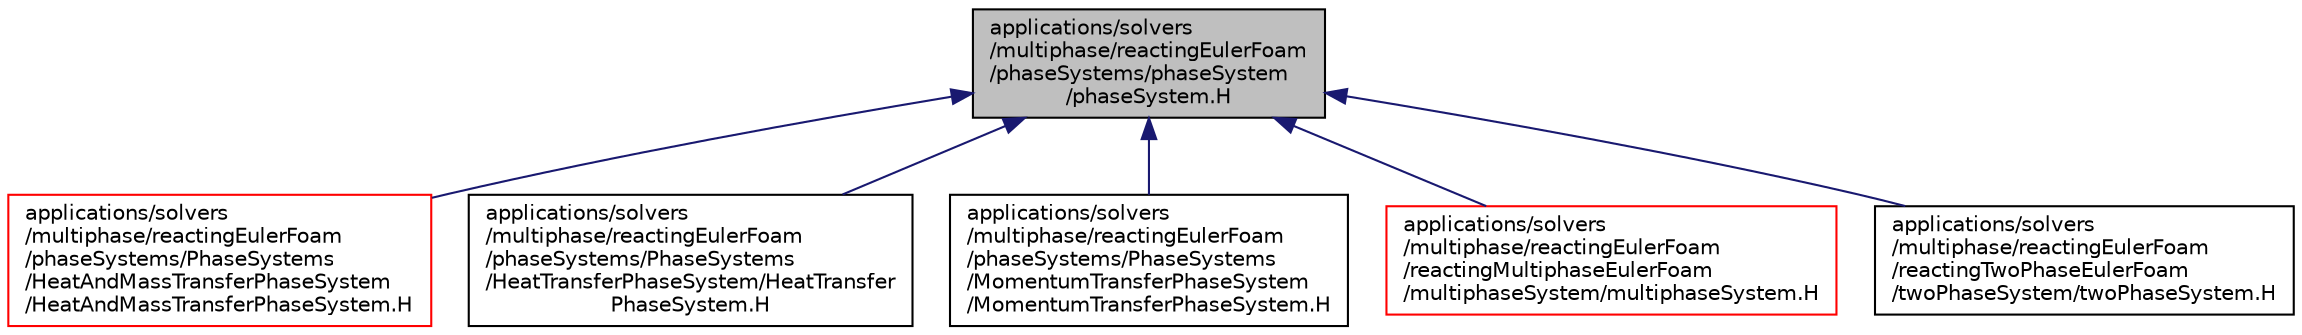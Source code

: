 digraph "applications/solvers/multiphase/reactingEulerFoam/phaseSystems/phaseSystem/phaseSystem.H"
{
  bgcolor="transparent";
  edge [fontname="Helvetica",fontsize="10",labelfontname="Helvetica",labelfontsize="10"];
  node [fontname="Helvetica",fontsize="10",shape=record];
  Node1 [label="applications/solvers\l/multiphase/reactingEulerFoam\l/phaseSystems/phaseSystem\l/phaseSystem.H",height=0.2,width=0.4,color="black", fillcolor="grey75", style="filled", fontcolor="black"];
  Node1 -> Node2 [dir="back",color="midnightblue",fontsize="10",style="solid",fontname="Helvetica"];
  Node2 [label="applications/solvers\l/multiphase/reactingEulerFoam\l/phaseSystems/PhaseSystems\l/HeatAndMassTransferPhaseSystem\l/HeatAndMassTransferPhaseSystem.H",height=0.2,width=0.4,color="red",URL="$a03801.html"];
  Node1 -> Node3 [dir="back",color="midnightblue",fontsize="10",style="solid",fontname="Helvetica"];
  Node3 [label="applications/solvers\l/multiphase/reactingEulerFoam\l/phaseSystems/PhaseSystems\l/HeatTransferPhaseSystem/HeatTransfer\lPhaseSystem.H",height=0.2,width=0.4,color="black",URL="$a03803.html"];
  Node1 -> Node4 [dir="back",color="midnightblue",fontsize="10",style="solid",fontname="Helvetica"];
  Node4 [label="applications/solvers\l/multiphase/reactingEulerFoam\l/phaseSystems/PhaseSystems\l/MomentumTransferPhaseSystem\l/MomentumTransferPhaseSystem.H",height=0.2,width=0.4,color="black",URL="$a03807.html"];
  Node1 -> Node5 [dir="back",color="midnightblue",fontsize="10",style="solid",fontname="Helvetica"];
  Node5 [label="applications/solvers\l/multiphase/reactingEulerFoam\l/reactingMultiphaseEulerFoam\l/multiphaseSystem/multiphaseSystem.H",height=0.2,width=0.4,color="red",URL="$a03515.html"];
  Node1 -> Node6 [dir="back",color="midnightblue",fontsize="10",style="solid",fontname="Helvetica"];
  Node6 [label="applications/solvers\l/multiphase/reactingEulerFoam\l/reactingTwoPhaseEulerFoam\l/twoPhaseSystem/twoPhaseSystem.H",height=0.2,width=0.4,color="black",URL="$a03966.html"];
}
